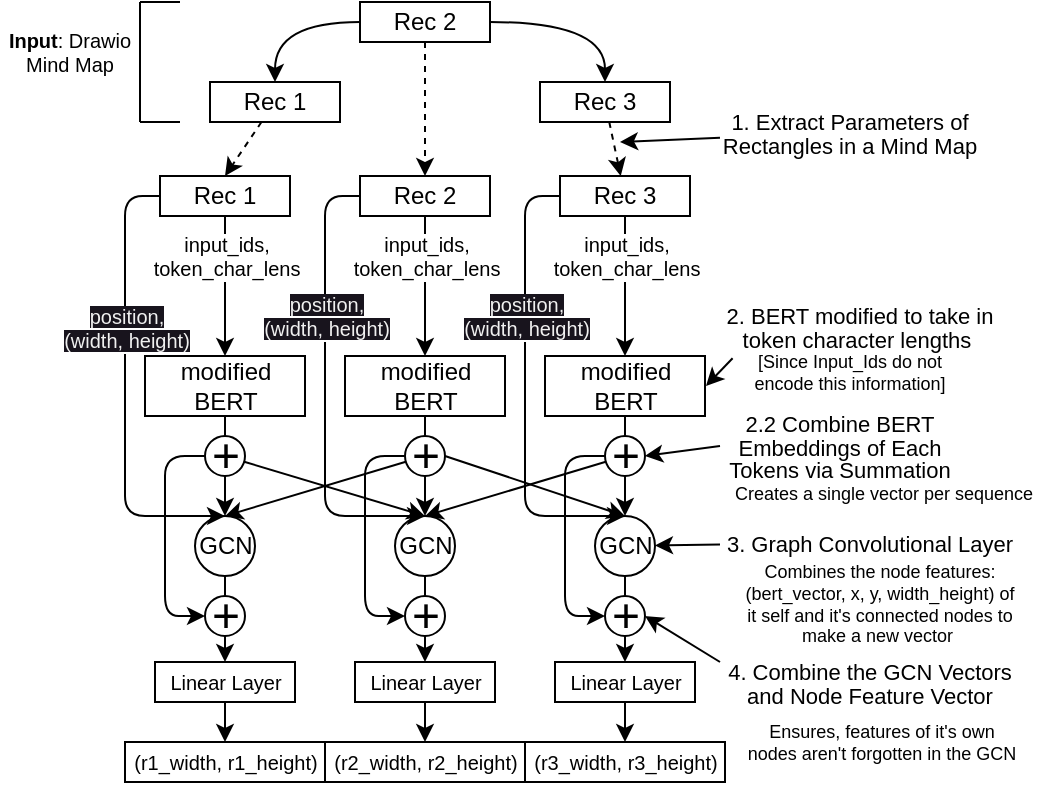 <mxfile>
    <diagram id="ZjrkKsJ5BtdhWCJUdP-r" name="Page-1">
        <mxGraphModel dx="539" dy="418" grid="1" gridSize="10" guides="1" tooltips="1" connect="1" arrows="1" fold="1" page="1" pageScale="1" pageWidth="850" pageHeight="1100" math="0" shadow="0">
            <root>
                <mxCell id="0"/>
                <mxCell id="1" parent="0"/>
                <mxCell id="21" style="edgeStyle=orthogonalEdgeStyle;curved=1;html=1;" edge="1" parent="1" source="18" target="19">
                    <mxGeometry relative="1" as="geometry"/>
                </mxCell>
                <mxCell id="22" style="edgeStyle=orthogonalEdgeStyle;curved=1;html=1;" edge="1" parent="1" source="18" target="20">
                    <mxGeometry relative="1" as="geometry"/>
                </mxCell>
                <mxCell id="73" style="edgeStyle=none;html=1;dashed=1;fontSize=24;" edge="1" parent="1" source="18" target="24">
                    <mxGeometry relative="1" as="geometry"/>
                </mxCell>
                <mxCell id="18" value="Rec 2" style="rounded=0;whiteSpace=wrap;html=1;" vertex="1" parent="1">
                    <mxGeometry x="260" width="65" height="20" as="geometry"/>
                </mxCell>
                <mxCell id="72" style="html=1;entryX=0.5;entryY=0;entryDx=0;entryDy=0;fontSize=24;dashed=1;" edge="1" parent="1" source="19" target="23">
                    <mxGeometry relative="1" as="geometry"/>
                </mxCell>
                <mxCell id="19" value="Rec 1" style="rounded=0;whiteSpace=wrap;html=1;" vertex="1" parent="1">
                    <mxGeometry x="185" y="40" width="65" height="20" as="geometry"/>
                </mxCell>
                <mxCell id="74" style="edgeStyle=none;html=1;dashed=1;fontSize=24;" edge="1" parent="1" source="20" target="26">
                    <mxGeometry relative="1" as="geometry"/>
                </mxCell>
                <mxCell id="20" value="Rec 3" style="rounded=0;whiteSpace=wrap;html=1;" vertex="1" parent="1">
                    <mxGeometry x="350" y="40" width="65" height="20" as="geometry"/>
                </mxCell>
                <mxCell id="50" value="" style="group" vertex="1" connectable="0" parent="1">
                    <mxGeometry x="150" width="20" height="60" as="geometry"/>
                </mxCell>
                <mxCell id="45" value="" style="endArrow=none;html=1;rounded=0;" edge="1" parent="50">
                    <mxGeometry width="50" height="50" relative="1" as="geometry">
                        <mxPoint as="sourcePoint"/>
                        <mxPoint x="20" as="targetPoint"/>
                    </mxGeometry>
                </mxCell>
                <mxCell id="46" value="" style="endArrow=none;html=1;rounded=0;" edge="1" parent="50">
                    <mxGeometry width="50" height="50" relative="1" as="geometry">
                        <mxPoint y="60" as="sourcePoint"/>
                        <mxPoint x="20" y="60" as="targetPoint"/>
                    </mxGeometry>
                </mxCell>
                <mxCell id="47" value="" style="endArrow=none;html=1;rounded=0;" edge="1" parent="50">
                    <mxGeometry width="50" height="50" relative="1" as="geometry">
                        <mxPoint y="60" as="sourcePoint"/>
                        <mxPoint as="targetPoint"/>
                    </mxGeometry>
                </mxCell>
                <mxCell id="52" value="&lt;b&gt;Input&lt;/b&gt;: Drawio&lt;br&gt;Mind Map" style="text;html=1;strokeColor=none;fillColor=none;align=center;verticalAlign=middle;whiteSpace=wrap;rounded=0;fontSize=10;" vertex="1" parent="1">
                    <mxGeometry x="80" y="10" width="70" height="30" as="geometry"/>
                </mxCell>
                <mxCell id="126" style="edgeStyle=none;html=1;fontSize=11;" edge="1" parent="1" source="125">
                    <mxGeometry relative="1" as="geometry">
                        <mxPoint x="390" y="70" as="targetPoint"/>
                    </mxGeometry>
                </mxCell>
                <mxCell id="125" value="&lt;p style=&quot;line-height: 54%;&quot;&gt;&lt;font style=&quot;font-size: 11px;&quot;&gt;1. Extract Parameters of Rectangles in a Mind Map&lt;/font&gt;&lt;/p&gt;" style="rounded=0;whiteSpace=wrap;html=1;fontSize=18;strokeColor=none;fillColor=none;align=center;" vertex="1" parent="1">
                    <mxGeometry x="440" y="50" width="130" height="30" as="geometry"/>
                </mxCell>
                <mxCell id="128" style="edgeStyle=none;html=1;fontSize=11;exitX=0.045;exitY=1.038;exitDx=0;exitDy=0;exitPerimeter=0;" edge="1" parent="1" source="127">
                    <mxGeometry relative="1" as="geometry">
                        <mxPoint x="433" y="192" as="targetPoint"/>
                    </mxGeometry>
                </mxCell>
                <mxCell id="127" value="&lt;p style=&quot;line-height: 54%;&quot;&gt;&lt;font style=&quot;font-size: 11px;&quot;&gt;2. BERT modified to take in token character lengths&amp;nbsp;&lt;/font&gt;&lt;/p&gt;" style="rounded=0;whiteSpace=wrap;html=1;fontSize=18;strokeColor=none;fillColor=none;align=center;" vertex="1" parent="1">
                    <mxGeometry x="440" y="147" width="140" height="30" as="geometry"/>
                </mxCell>
                <mxCell id="129" value="[Since Input_Ids do not encode this information]" style="text;html=1;strokeColor=none;fillColor=none;align=center;verticalAlign=middle;whiteSpace=wrap;rounded=0;fontSize=9;" vertex="1" parent="1">
                    <mxGeometry x="450" y="170" width="110" height="30" as="geometry"/>
                </mxCell>
                <mxCell id="130" style="edgeStyle=none;html=1;entryX=1;entryY=0.5;entryDx=0;entryDy=0;fontSize=11;exitX=0;exitY=0.5;exitDx=0;exitDy=0;" edge="1" parent="1" source="131" target="60">
                    <mxGeometry relative="1" as="geometry">
                        <mxPoint x="460" y="227" as="sourcePoint"/>
                        <mxPoint x="415" y="228" as="targetPoint"/>
                    </mxGeometry>
                </mxCell>
                <mxCell id="131" value="&lt;p style=&quot;line-height: 54%;&quot;&gt;&lt;font style=&quot;font-size: 11px;&quot;&gt;2.2 Combine BERT Embeddings of Each Tokens via Summation&lt;/font&gt;&lt;/p&gt;" style="rounded=0;whiteSpace=wrap;html=1;fontSize=18;strokeColor=none;fillColor=none;align=center;" vertex="1" parent="1">
                    <mxGeometry x="440" y="207" width="120" height="30" as="geometry"/>
                </mxCell>
                <mxCell id="133" style="edgeStyle=none;html=1;fontSize=9;" edge="1" parent="1" source="132" target="7">
                    <mxGeometry relative="1" as="geometry"/>
                </mxCell>
                <mxCell id="132" value="&lt;p style=&quot;line-height: 54%;&quot;&gt;&lt;font style=&quot;font-size: 11px;&quot;&gt;3. Graph Convolutional Layer&lt;/font&gt;&lt;/p&gt;" style="rounded=0;whiteSpace=wrap;html=1;fontSize=18;strokeColor=none;fillColor=none;align=center;" vertex="1" parent="1">
                    <mxGeometry x="440" y="260" width="150" height="20" as="geometry"/>
                </mxCell>
                <mxCell id="134" value="Combines the node features: (bert_vector, x, y, width_height) of it self and it's connected nodes to make a new vector&amp;nbsp;" style="text;html=1;strokeColor=none;fillColor=none;align=center;verticalAlign=middle;whiteSpace=wrap;rounded=0;fontSize=9;" vertex="1" parent="1">
                    <mxGeometry x="450" y="286" width="140" height="30" as="geometry"/>
                </mxCell>
                <mxCell id="33" value="&lt;font style=&quot;font-size: 10px;&quot;&gt;(r1_width, r1_height)&lt;/font&gt;" style="rounded=0;whiteSpace=wrap;html=1;" vertex="1" parent="1">
                    <mxGeometry x="142.5" y="370" width="100" height="20" as="geometry"/>
                </mxCell>
                <mxCell id="37" value="&lt;font style=&quot;font-size: 10px;&quot;&gt;(r2_width, r2_height)&lt;/font&gt;" style="rounded=0;whiteSpace=wrap;html=1;" vertex="1" parent="1">
                    <mxGeometry x="242.5" y="370" width="100" height="20" as="geometry"/>
                </mxCell>
                <mxCell id="39" value="&lt;font style=&quot;font-size: 10px;&quot;&gt;(r3_width, r3_height)&lt;/font&gt;" style="rounded=0;whiteSpace=wrap;html=1;" vertex="1" parent="1">
                    <mxGeometry x="342.5" y="370" width="100" height="20" as="geometry"/>
                </mxCell>
                <mxCell id="2" value="modified BERT" style="rounded=0;whiteSpace=wrap;html=1;" vertex="1" parent="1">
                    <mxGeometry x="152.5" y="177" width="80" height="30" as="geometry"/>
                </mxCell>
                <mxCell id="3" value="modified BERT" style="rounded=0;whiteSpace=wrap;html=1;" vertex="1" parent="1">
                    <mxGeometry x="252.5" y="177" width="80" height="30" as="geometry"/>
                </mxCell>
                <mxCell id="4" value="modified BERT" style="rounded=0;whiteSpace=wrap;html=1;" vertex="1" parent="1">
                    <mxGeometry x="352.5" y="177" width="80" height="30" as="geometry"/>
                </mxCell>
                <mxCell id="5" value="GCN" style="ellipse;whiteSpace=wrap;html=1;aspect=fixed;" vertex="1" parent="1">
                    <mxGeometry x="177.5" y="257" width="30" height="30" as="geometry"/>
                </mxCell>
                <mxCell id="29" style="html=1;entryX=0.5;entryY=0;entryDx=0;entryDy=0;" edge="1" parent="1" source="58" target="5">
                    <mxGeometry relative="1" as="geometry"/>
                </mxCell>
                <mxCell id="6" value="GCN" style="ellipse;whiteSpace=wrap;html=1;aspect=fixed;" vertex="1" parent="1">
                    <mxGeometry x="277.5" y="257" width="30" height="30" as="geometry"/>
                </mxCell>
                <mxCell id="31" style="edgeStyle=none;html=1;entryX=0.5;entryY=0;entryDx=0;entryDy=0;" edge="1" parent="1" source="55" target="6">
                    <mxGeometry relative="1" as="geometry"/>
                </mxCell>
                <mxCell id="32" style="edgeStyle=none;html=1;entryX=0.5;entryY=0;entryDx=0;entryDy=0;" edge="1" parent="1" source="60" target="6">
                    <mxGeometry relative="1" as="geometry"/>
                </mxCell>
                <mxCell id="7" value="GCN" style="ellipse;whiteSpace=wrap;html=1;aspect=fixed;" vertex="1" parent="1">
                    <mxGeometry x="377.5" y="257" width="30" height="30" as="geometry"/>
                </mxCell>
                <mxCell id="30" style="edgeStyle=none;html=1;entryX=0.5;entryY=0;entryDx=0;entryDy=0;exitX=1;exitY=0.5;exitDx=0;exitDy=0;" edge="1" parent="1" source="58" target="7">
                    <mxGeometry relative="1" as="geometry"/>
                </mxCell>
                <mxCell id="40" value="input_ids,&lt;br&gt;token_char_lens" style="edgeStyle=none;html=1;fontSize=10;" edge="1" parent="1" source="23" target="2">
                    <mxGeometry x="-0.429" relative="1" as="geometry">
                        <mxPoint as="offset"/>
                    </mxGeometry>
                </mxCell>
                <mxCell id="53" value="&lt;span style=&quot;color: rgb(240, 240, 240); font-family: Helvetica; font-size: 10px; font-style: normal; font-variant-ligatures: normal; font-variant-caps: normal; font-weight: 400; letter-spacing: normal; orphans: 2; text-align: center; text-indent: 0px; text-transform: none; widows: 2; word-spacing: 0px; -webkit-text-stroke-width: 0px; background-color: rgb(24, 20, 29); text-decoration-thickness: initial; text-decoration-style: initial; text-decoration-color: initial; float: none; display: inline !important;&quot;&gt;position,&lt;/span&gt;&lt;br style=&quot;border-color: rgb(0, 0, 0); color: rgb(240, 240, 240); font-family: Helvetica; font-size: 10px; font-style: normal; font-variant-ligatures: normal; font-variant-caps: normal; font-weight: 400; letter-spacing: normal; orphans: 2; text-align: center; text-indent: 0px; text-transform: none; widows: 2; word-spacing: 0px; -webkit-text-stroke-width: 0px; text-decoration-thickness: initial; text-decoration-style: initial; text-decoration-color: initial;&quot;&gt;&lt;span style=&quot;color: rgb(240, 240, 240); font-family: Helvetica; font-size: 10px; font-style: normal; font-variant-ligatures: normal; font-variant-caps: normal; font-weight: 400; letter-spacing: normal; orphans: 2; text-align: center; text-indent: 0px; text-transform: none; widows: 2; word-spacing: 0px; -webkit-text-stroke-width: 0px; background-color: rgb(24, 20, 29); text-decoration-thickness: initial; text-decoration-style: initial; text-decoration-color: initial; float: none; display: inline !important;&quot;&gt;(width, height)&lt;/span&gt;" style="edgeStyle=orthogonalEdgeStyle;html=1;fontSize=10;" edge="1" parent="1" source="23" target="5">
                    <mxGeometry x="-0.271" relative="1" as="geometry">
                        <Array as="points">
                            <mxPoint x="142.5" y="97"/>
                            <mxPoint x="142.5" y="257"/>
                        </Array>
                        <mxPoint as="offset"/>
                    </mxGeometry>
                </mxCell>
                <mxCell id="23" value="Rec 1" style="rounded=0;whiteSpace=wrap;html=1;" vertex="1" parent="1">
                    <mxGeometry x="160" y="87" width="65" height="20" as="geometry"/>
                </mxCell>
                <mxCell id="24" value="Rec 2" style="rounded=0;whiteSpace=wrap;html=1;" vertex="1" parent="1">
                    <mxGeometry x="260" y="87" width="65" height="20" as="geometry"/>
                </mxCell>
                <mxCell id="26" value="Rec 3" style="rounded=0;whiteSpace=wrap;html=1;" vertex="1" parent="1">
                    <mxGeometry x="360" y="87" width="65" height="20" as="geometry"/>
                </mxCell>
                <mxCell id="42" value="input_ids,&lt;br&gt;token_char_lens" style="edgeStyle=none;html=1;fontSize=10;" edge="1" parent="1" source="24" target="3">
                    <mxGeometry x="-0.429" relative="1" as="geometry">
                        <mxPoint x="202.5" y="117" as="sourcePoint"/>
                        <mxPoint x="202.5" y="187" as="targetPoint"/>
                        <mxPoint as="offset"/>
                    </mxGeometry>
                </mxCell>
                <mxCell id="43" value="input_ids,&lt;br&gt;token_char_lens" style="edgeStyle=none;html=1;fontSize=10;" edge="1" parent="1" source="26" target="4">
                    <mxGeometry x="-0.429" relative="1" as="geometry">
                        <mxPoint x="302.5" y="117" as="sourcePoint"/>
                        <mxPoint x="302.5" y="187" as="targetPoint"/>
                        <mxPoint as="offset"/>
                    </mxGeometry>
                </mxCell>
                <mxCell id="54" value="&lt;span style=&quot;color: rgb(240, 240, 240); font-family: Helvetica; font-size: 10px; font-style: normal; font-variant-ligatures: normal; font-variant-caps: normal; font-weight: 400; letter-spacing: normal; orphans: 2; text-align: center; text-indent: 0px; text-transform: none; widows: 2; word-spacing: 0px; -webkit-text-stroke-width: 0px; background-color: rgb(24, 20, 29); text-decoration-thickness: initial; text-decoration-style: initial; text-decoration-color: initial; float: none; display: inline !important;&quot;&gt;position,&lt;/span&gt;&lt;br style=&quot;border-color: rgb(0, 0, 0); color: rgb(240, 240, 240); font-family: Helvetica; font-size: 10px; font-style: normal; font-variant-ligatures: normal; font-variant-caps: normal; font-weight: 400; letter-spacing: normal; orphans: 2; text-align: center; text-indent: 0px; text-transform: none; widows: 2; word-spacing: 0px; -webkit-text-stroke-width: 0px; text-decoration-thickness: initial; text-decoration-style: initial; text-decoration-color: initial;&quot;&gt;&lt;span style=&quot;color: rgb(240, 240, 240); font-family: Helvetica; font-size: 10px; font-style: normal; font-variant-ligatures: normal; font-variant-caps: normal; font-weight: 400; letter-spacing: normal; orphans: 2; text-align: center; text-indent: 0px; text-transform: none; widows: 2; word-spacing: 0px; -webkit-text-stroke-width: 0px; background-color: rgb(24, 20, 29); text-decoration-thickness: initial; text-decoration-style: initial; text-decoration-color: initial; float: none; display: inline !important;&quot;&gt;(width, height)&lt;/span&gt;" style="edgeStyle=orthogonalEdgeStyle;html=1;fontSize=10;" edge="1" parent="1" source="24" target="6">
                    <mxGeometry x="-0.317" relative="1" as="geometry">
                        <mxPoint x="170" y="107" as="sourcePoint"/>
                        <mxPoint x="202.5" y="247" as="targetPoint"/>
                        <Array as="points">
                            <mxPoint x="242.5" y="97"/>
                            <mxPoint x="242.5" y="257"/>
                        </Array>
                        <mxPoint as="offset"/>
                    </mxGeometry>
                </mxCell>
                <mxCell id="56" value="" style="edgeStyle=none;html=1;endArrow=none;" edge="1" parent="1" source="2" target="55">
                    <mxGeometry relative="1" as="geometry">
                        <mxPoint x="192.5" y="207" as="sourcePoint"/>
                        <mxPoint x="192.5" y="257" as="targetPoint"/>
                    </mxGeometry>
                </mxCell>
                <mxCell id="55" value="&lt;font style=&quot;font-size: 24px;&quot;&gt;+&lt;/font&gt;" style="ellipse;whiteSpace=wrap;html=1;aspect=fixed;fontSize=10;" vertex="1" parent="1">
                    <mxGeometry x="182.5" y="217" width="20" height="20" as="geometry"/>
                </mxCell>
                <mxCell id="8" style="edgeStyle=none;html=1;startArrow=none;" edge="1" parent="1" source="55" target="5">
                    <mxGeometry relative="1" as="geometry"/>
                </mxCell>
                <mxCell id="59" value="" style="edgeStyle=none;html=1;endArrow=none;" edge="1" parent="1" source="3" target="58">
                    <mxGeometry relative="1" as="geometry">
                        <mxPoint x="292.5" y="207" as="sourcePoint"/>
                        <mxPoint x="292.5" y="257" as="targetPoint"/>
                    </mxGeometry>
                </mxCell>
                <mxCell id="58" value="&lt;font style=&quot;font-size: 24px;&quot;&gt;+&lt;/font&gt;" style="ellipse;whiteSpace=wrap;html=1;aspect=fixed;fontSize=10;" vertex="1" parent="1">
                    <mxGeometry x="282.5" y="217" width="20" height="20" as="geometry"/>
                </mxCell>
                <mxCell id="9" style="edgeStyle=none;html=1;startArrow=none;" edge="1" parent="1" source="58" target="6">
                    <mxGeometry relative="1" as="geometry"/>
                </mxCell>
                <mxCell id="61" value="" style="edgeStyle=none;html=1;endArrow=none;" edge="1" parent="1" source="4" target="60">
                    <mxGeometry relative="1" as="geometry">
                        <mxPoint x="392.5" y="207" as="sourcePoint"/>
                        <mxPoint x="392.5" y="257" as="targetPoint"/>
                    </mxGeometry>
                </mxCell>
                <mxCell id="60" value="&lt;font style=&quot;font-size: 24px;&quot;&gt;+&lt;/font&gt;" style="ellipse;whiteSpace=wrap;html=1;aspect=fixed;fontSize=10;" vertex="1" parent="1">
                    <mxGeometry x="382.5" y="217" width="20" height="20" as="geometry"/>
                </mxCell>
                <mxCell id="10" style="edgeStyle=none;html=1;startArrow=none;" edge="1" parent="1" source="60" target="7">
                    <mxGeometry relative="1" as="geometry"/>
                </mxCell>
                <mxCell id="62" value="&lt;span style=&quot;color: rgb(240, 240, 240); font-family: Helvetica; font-size: 10px; font-style: normal; font-variant-ligatures: normal; font-variant-caps: normal; font-weight: 400; letter-spacing: normal; orphans: 2; text-align: center; text-indent: 0px; text-transform: none; widows: 2; word-spacing: 0px; -webkit-text-stroke-width: 0px; background-color: rgb(24, 20, 29); text-decoration-thickness: initial; text-decoration-style: initial; text-decoration-color: initial; float: none; display: inline !important;&quot;&gt;position,&lt;/span&gt;&lt;br style=&quot;border-color: rgb(0, 0, 0); color: rgb(240, 240, 240); font-family: Helvetica; font-size: 10px; font-style: normal; font-variant-ligatures: normal; font-variant-caps: normal; font-weight: 400; letter-spacing: normal; orphans: 2; text-align: center; text-indent: 0px; text-transform: none; widows: 2; word-spacing: 0px; -webkit-text-stroke-width: 0px; text-decoration-thickness: initial; text-decoration-style: initial; text-decoration-color: initial;&quot;&gt;&lt;span style=&quot;color: rgb(240, 240, 240); font-family: Helvetica; font-size: 10px; font-style: normal; font-variant-ligatures: normal; font-variant-caps: normal; font-weight: 400; letter-spacing: normal; orphans: 2; text-align: center; text-indent: 0px; text-transform: none; widows: 2; word-spacing: 0px; -webkit-text-stroke-width: 0px; background-color: rgb(24, 20, 29); text-decoration-thickness: initial; text-decoration-style: initial; text-decoration-color: initial; float: none; display: inline !important;&quot;&gt;(width, height)&lt;/span&gt;" style="edgeStyle=orthogonalEdgeStyle;html=1;fontSize=10;" edge="1" parent="1" source="26" target="7">
                    <mxGeometry x="-0.317" relative="1" as="geometry">
                        <mxPoint x="270" y="117" as="sourcePoint"/>
                        <mxPoint x="302.5" y="267" as="targetPoint"/>
                        <Array as="points">
                            <mxPoint x="342.5" y="97"/>
                            <mxPoint x="342.5" y="257"/>
                        </Array>
                        <mxPoint as="offset"/>
                    </mxGeometry>
                </mxCell>
                <mxCell id="64" value="" style="edgeStyle=none;html=1;fontSize=10;endArrow=none;" edge="1" parent="1" source="5" target="63">
                    <mxGeometry relative="1" as="geometry">
                        <mxPoint x="192.5" y="287" as="sourcePoint"/>
                        <mxPoint x="192.5" y="337" as="targetPoint"/>
                    </mxGeometry>
                </mxCell>
                <mxCell id="63" value="&lt;font style=&quot;font-size: 24px;&quot;&gt;+&lt;/font&gt;" style="ellipse;whiteSpace=wrap;html=1;aspect=fixed;fontSize=10;" vertex="1" parent="1">
                    <mxGeometry x="182.5" y="297" width="20" height="20" as="geometry"/>
                </mxCell>
                <mxCell id="65" value="" style="endArrow=classic;html=1;fontSize=24;entryX=0;entryY=0.5;entryDx=0;entryDy=0;edgeStyle=orthogonalEdgeStyle;" edge="1" parent="1" source="55" target="63">
                    <mxGeometry width="50" height="50" relative="1" as="geometry">
                        <mxPoint x="242.5" y="277" as="sourcePoint"/>
                        <mxPoint x="292.5" y="227" as="targetPoint"/>
                        <Array as="points">
                            <mxPoint x="162.5" y="227"/>
                            <mxPoint x="162.5" y="307"/>
                        </Array>
                    </mxGeometry>
                </mxCell>
                <mxCell id="67" value="" style="edgeStyle=none;html=1;fontSize=10;endArrow=none;" edge="1" parent="1" source="6" target="66">
                    <mxGeometry relative="1" as="geometry">
                        <mxPoint x="292.5" y="287" as="sourcePoint"/>
                        <mxPoint x="292.5" y="337" as="targetPoint"/>
                    </mxGeometry>
                </mxCell>
                <mxCell id="66" value="&lt;font style=&quot;font-size: 24px;&quot;&gt;+&lt;/font&gt;" style="ellipse;whiteSpace=wrap;html=1;aspect=fixed;fontSize=10;" vertex="1" parent="1">
                    <mxGeometry x="282.5" y="297" width="20" height="20" as="geometry"/>
                </mxCell>
                <mxCell id="68" value="" style="endArrow=classic;html=1;fontSize=24;edgeStyle=orthogonalEdgeStyle;" edge="1" parent="1" source="58" target="66">
                    <mxGeometry width="50" height="50" relative="1" as="geometry">
                        <mxPoint x="282.5" y="227" as="sourcePoint"/>
                        <mxPoint x="282.5" y="307" as="targetPoint"/>
                        <Array as="points">
                            <mxPoint x="262.5" y="227"/>
                            <mxPoint x="262.5" y="307"/>
                        </Array>
                    </mxGeometry>
                </mxCell>
                <mxCell id="70" value="" style="edgeStyle=none;html=1;fontSize=10;endArrow=none;" edge="1" parent="1" source="7" target="69">
                    <mxGeometry relative="1" as="geometry">
                        <mxPoint x="392.5" y="287" as="sourcePoint"/>
                        <mxPoint x="392.5" y="337" as="targetPoint"/>
                    </mxGeometry>
                </mxCell>
                <mxCell id="69" value="&lt;font style=&quot;font-size: 24px;&quot;&gt;+&lt;/font&gt;" style="ellipse;whiteSpace=wrap;html=1;aspect=fixed;fontSize=10;" vertex="1" parent="1">
                    <mxGeometry x="382.5" y="297" width="20" height="20" as="geometry"/>
                </mxCell>
                <mxCell id="71" value="" style="endArrow=classic;html=1;fontSize=24;edgeStyle=orthogonalEdgeStyle;" edge="1" parent="1" source="60" target="69">
                    <mxGeometry width="50" height="50" relative="1" as="geometry">
                        <mxPoint x="382.5" y="227" as="sourcePoint"/>
                        <mxPoint x="382.5" y="307" as="targetPoint"/>
                        <Array as="points">
                            <mxPoint x="362.5" y="227"/>
                            <mxPoint x="362.5" y="307"/>
                        </Array>
                    </mxGeometry>
                </mxCell>
                <mxCell id="135" value="&lt;font style=&quot;font-size: 10px;&quot;&gt;Linear Layer&lt;/font&gt;" style="rounded=0;whiteSpace=wrap;html=1;" vertex="1" parent="1">
                    <mxGeometry x="157.5" y="330" width="70" height="20" as="geometry"/>
                </mxCell>
                <mxCell id="36" style="edgeStyle=none;html=1;fontSize=10;startArrow=none;" edge="1" parent="1" source="63" target="135">
                    <mxGeometry relative="1" as="geometry"/>
                </mxCell>
                <mxCell id="176" value="&lt;font style=&quot;font-size: 10px;&quot;&gt;Linear Layer&lt;/font&gt;" style="rounded=0;whiteSpace=wrap;html=1;" vertex="1" parent="1">
                    <mxGeometry x="257.5" y="330" width="70" height="20" as="geometry"/>
                </mxCell>
                <mxCell id="177" style="edgeStyle=none;html=1;fontSize=10;startArrow=none;" edge="1" parent="1" source="66" target="176">
                    <mxGeometry relative="1" as="geometry">
                        <mxPoint x="202.5" y="327" as="sourcePoint"/>
                        <mxPoint x="202.5" y="340" as="targetPoint"/>
                    </mxGeometry>
                </mxCell>
                <mxCell id="178" value="&lt;font style=&quot;font-size: 10px;&quot;&gt;Linear Layer&lt;/font&gt;" style="rounded=0;whiteSpace=wrap;html=1;" vertex="1" parent="1">
                    <mxGeometry x="357.5" y="330" width="70" height="20" as="geometry"/>
                </mxCell>
                <mxCell id="179" style="edgeStyle=none;html=1;fontSize=10;startArrow=none;" edge="1" parent="1" source="69" target="178">
                    <mxGeometry relative="1" as="geometry">
                        <mxPoint x="302.5" y="327" as="sourcePoint"/>
                        <mxPoint x="302.5" y="340" as="targetPoint"/>
                    </mxGeometry>
                </mxCell>
                <mxCell id="180" style="edgeStyle=none;html=1;fontSize=10;startArrow=none;" edge="1" parent="1" source="135" target="33">
                    <mxGeometry relative="1" as="geometry">
                        <mxPoint x="202.5" y="327" as="sourcePoint"/>
                        <mxPoint x="202.5" y="340" as="targetPoint"/>
                    </mxGeometry>
                </mxCell>
                <mxCell id="181" style="edgeStyle=none;html=1;fontSize=10;startArrow=none;" edge="1" parent="1" source="176" target="37">
                    <mxGeometry relative="1" as="geometry">
                        <mxPoint x="202.5" y="360" as="sourcePoint"/>
                        <mxPoint x="202.5" y="380" as="targetPoint"/>
                    </mxGeometry>
                </mxCell>
                <mxCell id="182" style="edgeStyle=none;html=1;fontSize=10;startArrow=none;" edge="1" parent="1" source="178" target="39">
                    <mxGeometry relative="1" as="geometry">
                        <mxPoint x="302.5" y="360" as="sourcePoint"/>
                        <mxPoint x="302.5" y="380" as="targetPoint"/>
                    </mxGeometry>
                </mxCell>
                <mxCell id="186" style="edgeStyle=none;html=1;entryX=1;entryY=0.5;entryDx=0;entryDy=0;fontSize=9;exitX=0;exitY=0;exitDx=0;exitDy=0;" edge="1" parent="1" source="183" target="69">
                    <mxGeometry relative="1" as="geometry"/>
                </mxCell>
                <mxCell id="183" value="&lt;p style=&quot;line-height: 54%;&quot;&gt;&lt;span style=&quot;font-size: 11px;&quot;&gt;4. Combine the GCN Vectors and Node Feature Vector&lt;/span&gt;&lt;/p&gt;" style="rounded=0;whiteSpace=wrap;html=1;fontSize=18;strokeColor=none;fillColor=none;align=center;" vertex="1" parent="1">
                    <mxGeometry x="440" y="330" width="150" height="20" as="geometry"/>
                </mxCell>
                <mxCell id="184" value="Creates a single vector per sequence" style="text;html=1;strokeColor=none;fillColor=none;align=center;verticalAlign=middle;whiteSpace=wrap;rounded=0;fontSize=9;" vertex="1" parent="1">
                    <mxGeometry x="442.5" y="241" width="157.5" height="10" as="geometry"/>
                </mxCell>
                <mxCell id="185" value="Ensures, features of it's own nodes aren't forgotten in the GCN" style="text;html=1;strokeColor=none;fillColor=none;align=center;verticalAlign=middle;whiteSpace=wrap;rounded=0;fontSize=9;" vertex="1" parent="1">
                    <mxGeometry x="451.25" y="360" width="140" height="20" as="geometry"/>
                </mxCell>
            </root>
        </mxGraphModel>
    </diagram>
</mxfile>